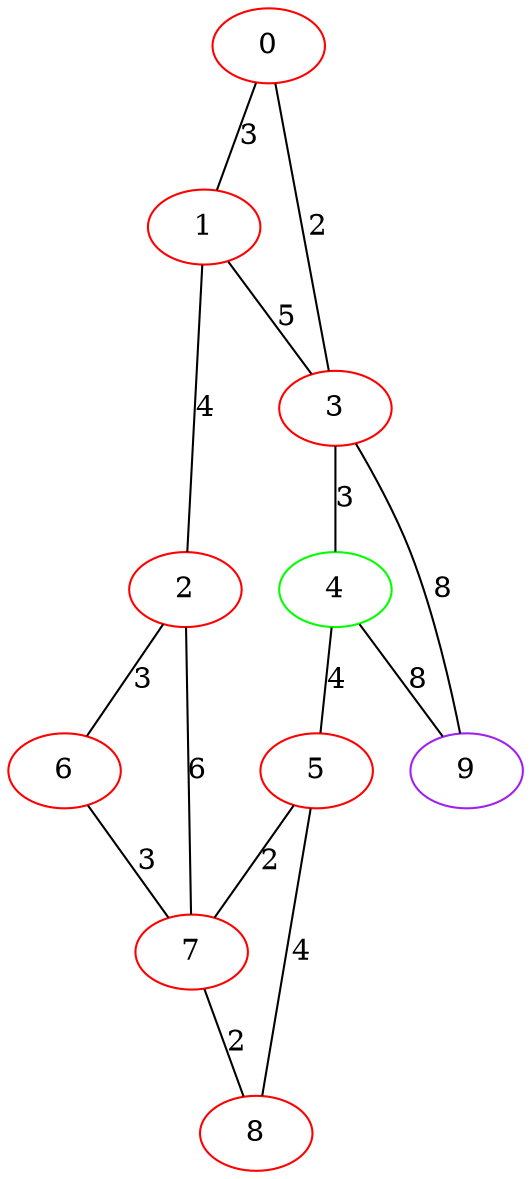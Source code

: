 graph "" {
0 [color=red, weight=1];
1 [color=red, weight=1];
2 [color=red, weight=1];
3 [color=red, weight=1];
4 [color=green, weight=2];
5 [color=red, weight=1];
6 [color=red, weight=1];
7 [color=red, weight=1];
8 [color=red, weight=1];
9 [color=purple, weight=4];
0 -- 1  [key=0, label=3];
0 -- 3  [key=0, label=2];
1 -- 2  [key=0, label=4];
1 -- 3  [key=0, label=5];
2 -- 6  [key=0, label=3];
2 -- 7  [key=0, label=6];
3 -- 4  [key=0, label=3];
3 -- 9  [key=0, label=8];
4 -- 9  [key=0, label=8];
4 -- 5  [key=0, label=4];
5 -- 8  [key=0, label=4];
5 -- 7  [key=0, label=2];
6 -- 7  [key=0, label=3];
7 -- 8  [key=0, label=2];
}
